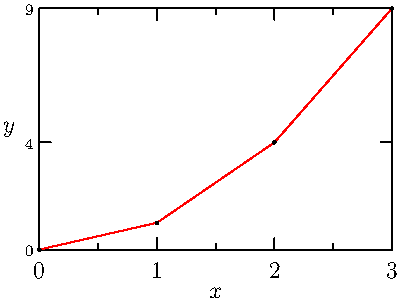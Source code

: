 import graph;

size(200,150,IgnoreAspect);

real[] x={0,1,2,3};
real[] y=x^2;

draw(graph(x,y),red,MarkFill[0]);

xaxis("$x$",BottomTop,LeftTicks);
yaxis("$y$",LeftRight,
      RightTicks(Label(fontsize(8)),new real[]{0,4,9}));
